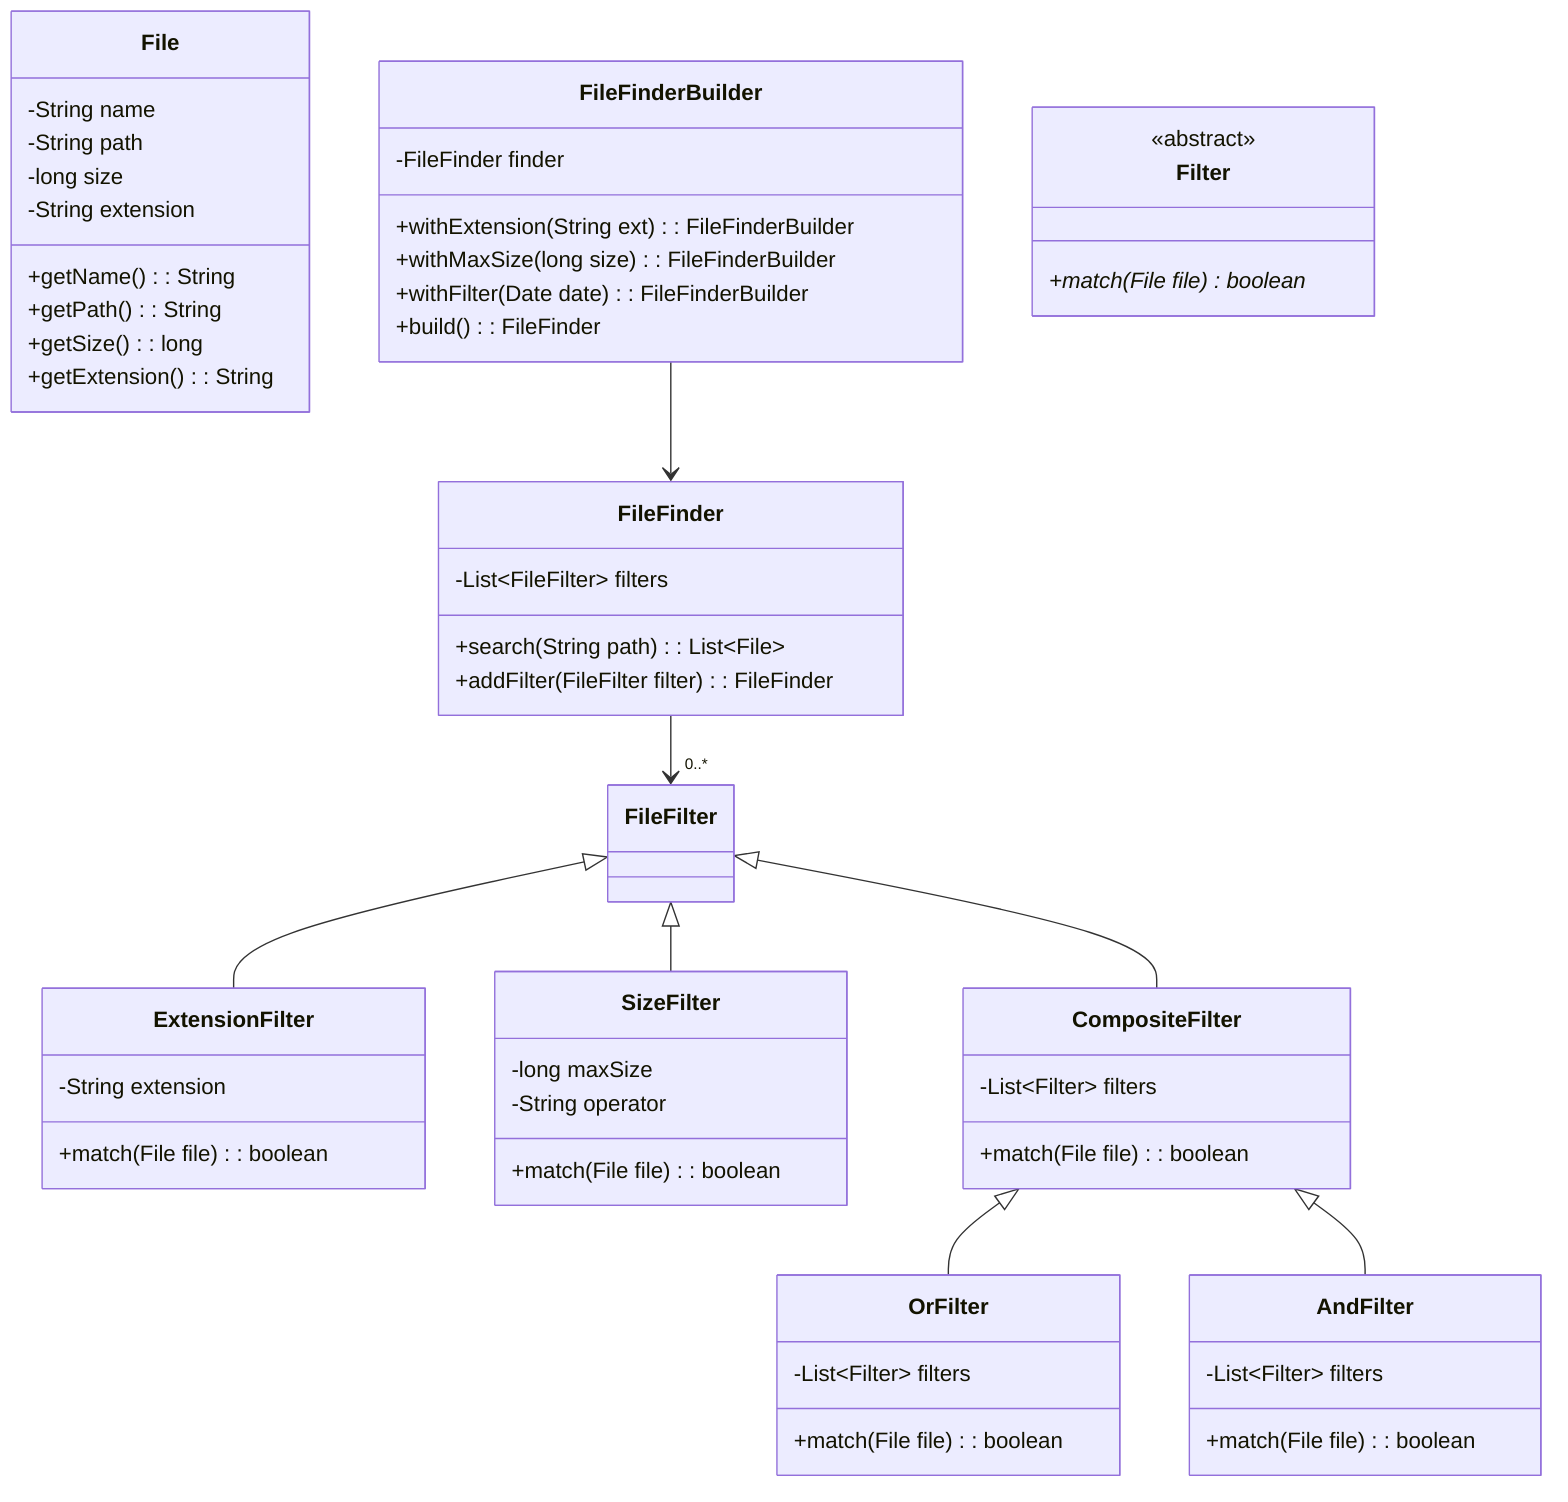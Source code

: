 classDiagram
    class FileFinder {
        -List~FileFilter~ filters
        +search(String path): List~File~
        +addFilter(FileFilter filter): FileFinder
    }

    class File {
        -String name
        -String path
        -long size
        -String extension
        +getName(): String
        +getPath(): String
        +getSize(): long
        +getExtension(): String
    }

    class FileFinderBuilder {
        -FileFinder finder
        +withExtension(String ext): FileFinderBuilder
        +withMaxSize(long size): FileFinderBuilder
        +withFilter(Date date): FileFinderBuilder
        +build(): FileFinder
    }

    class Filter {
        <<abstract>>
        +match(File file)* boolean
    }


    class ExtensionFilter {
        -String extension
        +match(File file): boolean
    }

    class SizeFilter {
        -long maxSize
        -String operator
        +match(File file): boolean
    }

    class CompositeFilter {
        -List~Filter~ filters
        +match(File file): boolean
    }

    class AndFilter {
        -List~Filter~ filters
        +match(File file): boolean
    }

    class OrFilter {
        -List~Filter~ filters
        +match(File file): boolean
    }

    FileFinder --> "0..*" FileFilter
    FileFinderBuilder --> FileFinder
    FileFilter <|-- ExtensionFilter
    FileFilter <|-- SizeFilter
    FileFilter <|-- CompositeFilter
    CompositeFilter <|-- OrFilter
    CompositeFilter <|-- AndFilter
